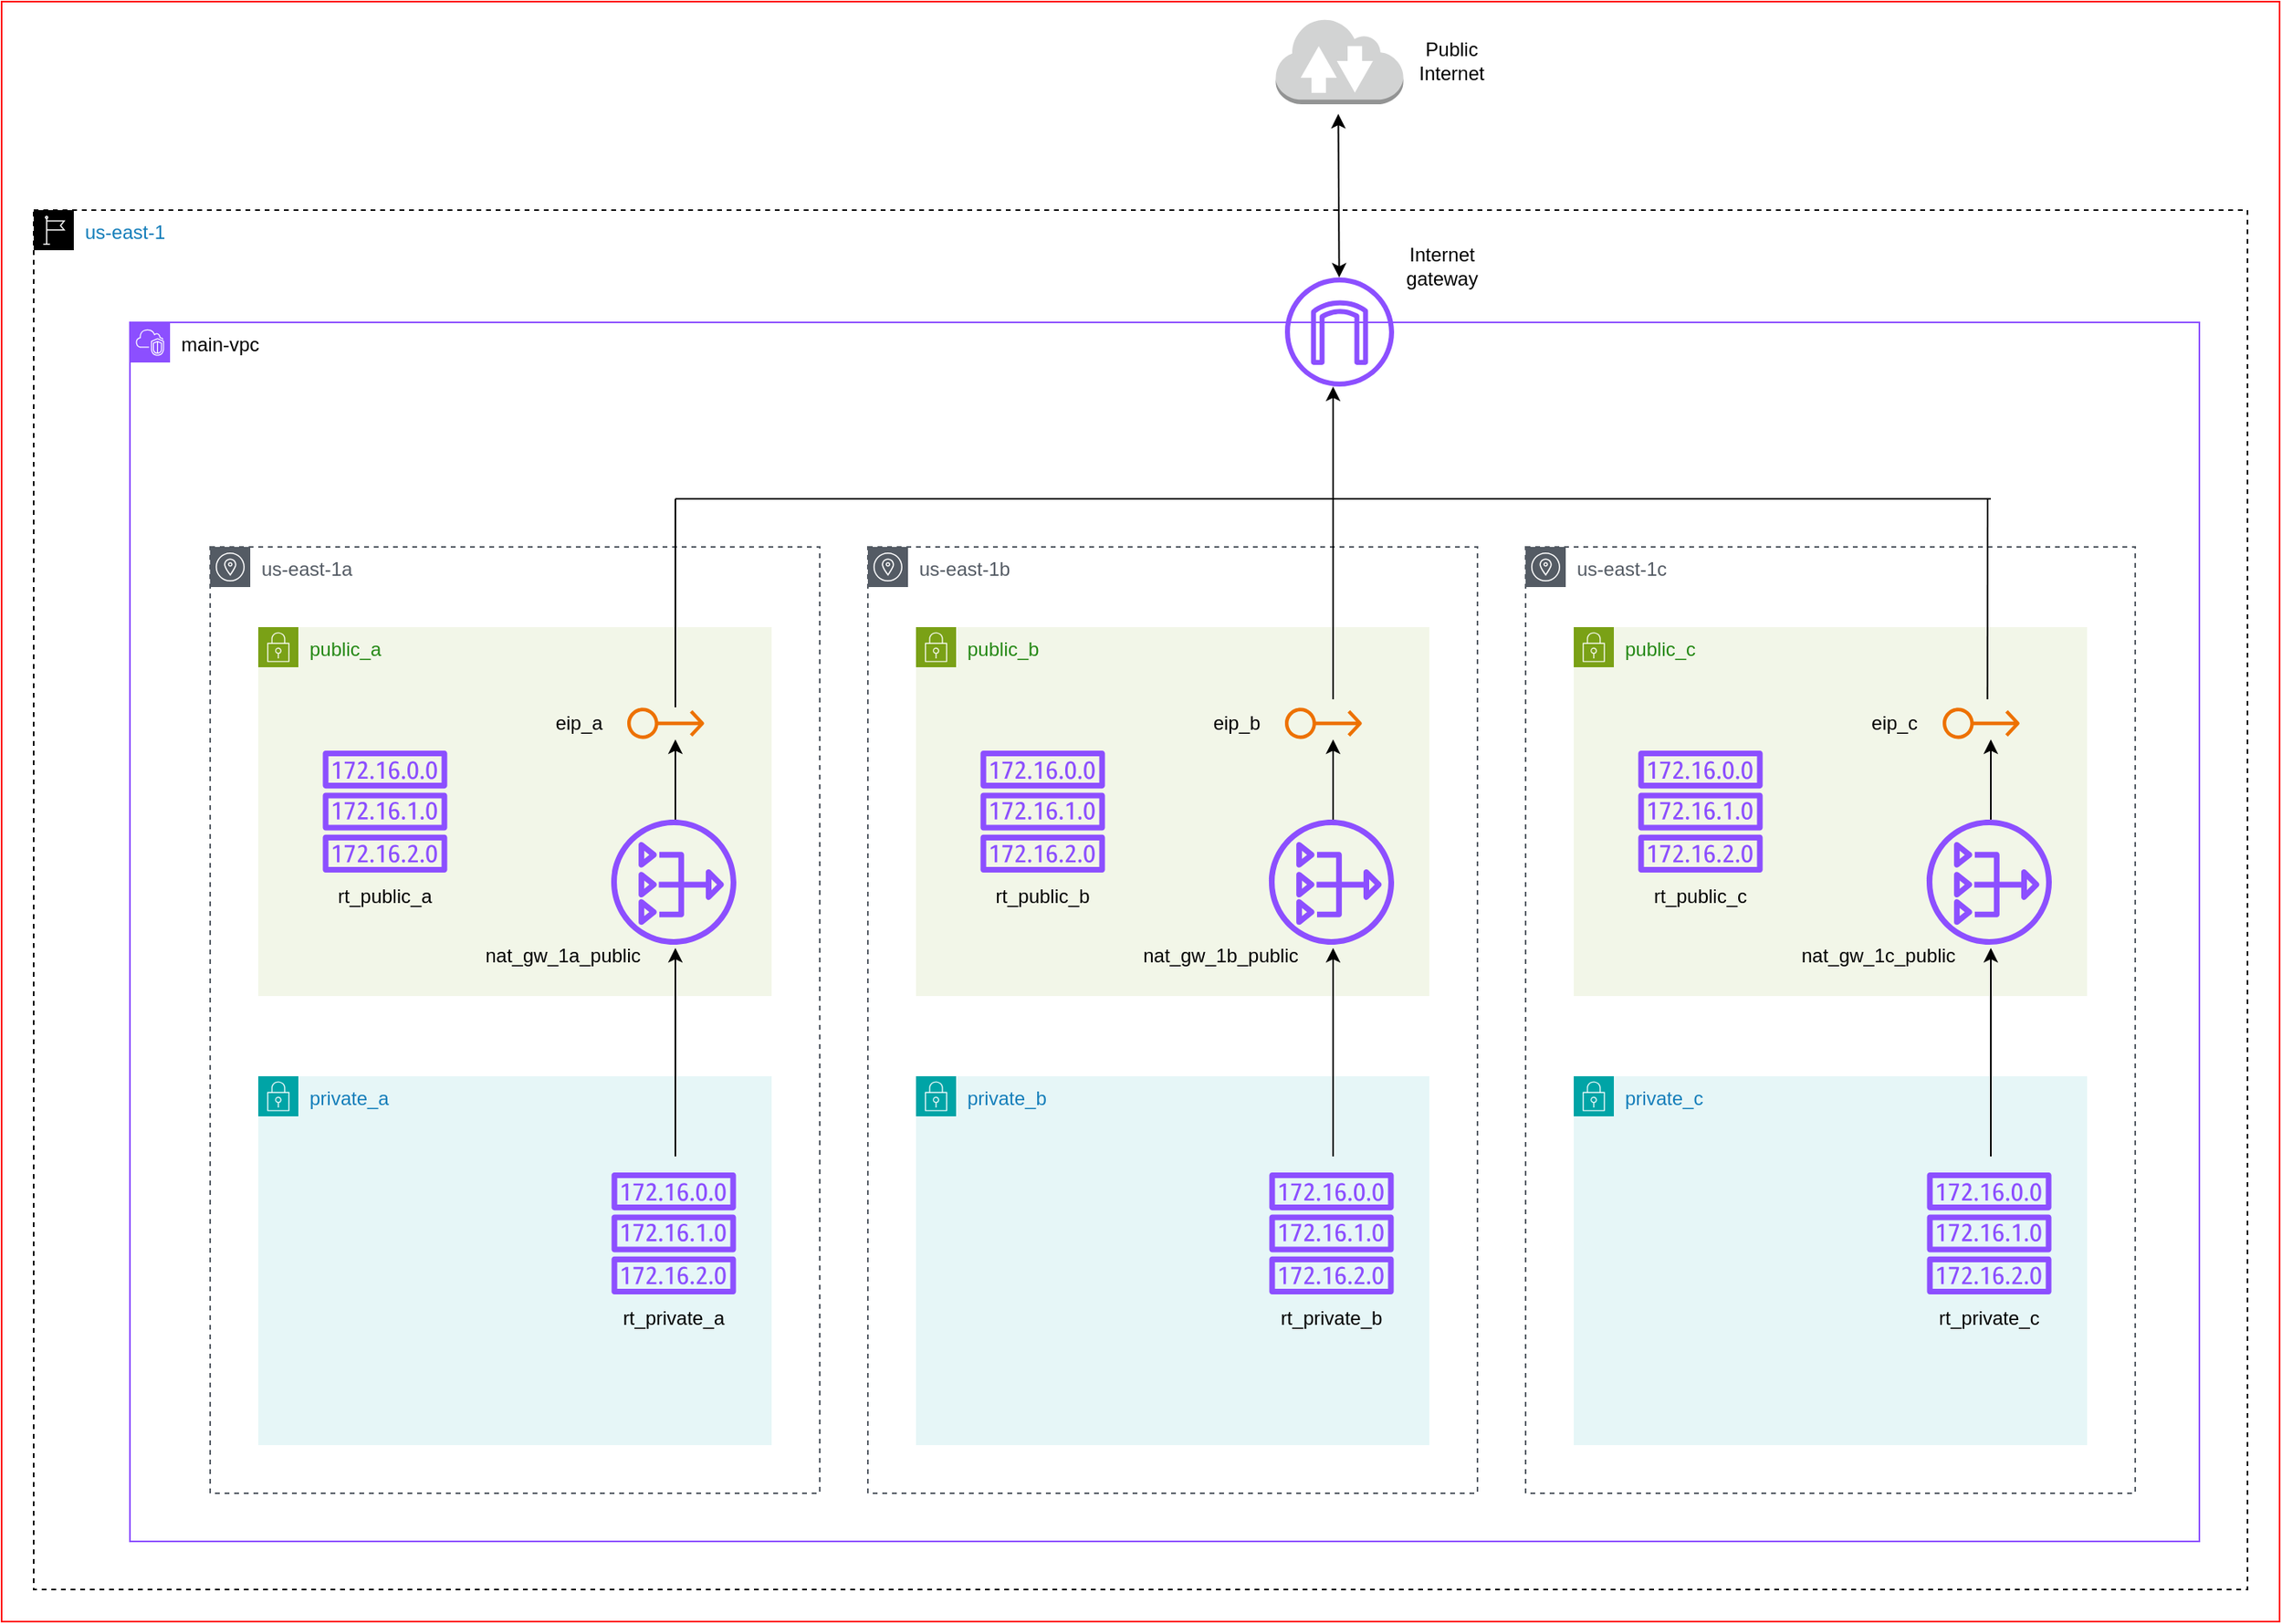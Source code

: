 <mxfile version="26.0.2">
  <diagram name="Page-1" id="GUZWcVjmx146-lCtSMem">
    <mxGraphModel dx="2294" dy="1933" grid="1" gridSize="10" guides="1" tooltips="1" connect="1" arrows="1" fold="1" page="1" pageScale="1" pageWidth="850" pageHeight="1100" math="0" shadow="0">
      <root>
        <mxCell id="0" />
        <mxCell id="1" parent="0" />
        <mxCell id="rd4bBnqbvGdaPlypdURc-7" value="us-east-1" style="points=[[0,0],[0.25,0],[0.5,0],[0.75,0],[1,0],[1,0.25],[1,0.5],[1,0.75],[1,1],[0.75,1],[0.5,1],[0.25,1],[0,1],[0,0.75],[0,0.5],[0,0.25]];outlineConnect=0;gradientColor=none;html=1;whiteSpace=wrap;fontSize=12;fontStyle=0;container=1;pointerEvents=0;collapsible=0;recursiveResize=0;shape=mxgraph.aws4.group;grIcon=mxgraph.aws4.group_region;strokeColor=default;fillColor=none;verticalAlign=top;align=left;spacingLeft=30;fontColor=#147EBA;dashed=1;" vertex="1" parent="1">
          <mxGeometry x="-130" y="40" width="1380" height="860" as="geometry" />
        </mxCell>
        <mxCell id="rd4bBnqbvGdaPlypdURc-8" value="&lt;font style=&quot;color: rgb(0, 0, 0);&quot;&gt;main-vpc&lt;/font&gt;" style="points=[[0,0],[0.25,0],[0.5,0],[0.75,0],[1,0],[1,0.25],[1,0.5],[1,0.75],[1,1],[0.75,1],[0.5,1],[0.25,1],[0,1],[0,0.75],[0,0.5],[0,0.25]];outlineConnect=0;gradientColor=none;html=1;whiteSpace=wrap;fontSize=12;fontStyle=0;container=1;pointerEvents=0;collapsible=0;recursiveResize=0;shape=mxgraph.aws4.group;grIcon=mxgraph.aws4.group_vpc2;strokeColor=#8C4FFF;fillColor=none;verticalAlign=top;align=left;spacingLeft=30;fontColor=#AAB7B8;dashed=0;" vertex="1" parent="1">
          <mxGeometry x="-70" y="110" width="1290" height="760" as="geometry" />
        </mxCell>
        <mxCell id="rd4bBnqbvGdaPlypdURc-18" value="" style="group" vertex="1" connectable="0" parent="1">
          <mxGeometry x="-20" y="250" width="380" height="590" as="geometry" />
        </mxCell>
        <mxCell id="rd4bBnqbvGdaPlypdURc-4" value="private_a" style="points=[[0,0],[0.25,0],[0.5,0],[0.75,0],[1,0],[1,0.25],[1,0.5],[1,0.75],[1,1],[0.75,1],[0.5,1],[0.25,1],[0,1],[0,0.75],[0,0.5],[0,0.25]];outlineConnect=0;gradientColor=none;html=1;whiteSpace=wrap;fontSize=12;fontStyle=0;container=1;pointerEvents=0;collapsible=0;recursiveResize=0;shape=mxgraph.aws4.group;grIcon=mxgraph.aws4.group_security_group;grStroke=0;strokeColor=#00A4A6;fillColor=#E6F6F7;verticalAlign=top;align=left;spacingLeft=30;fontColor=#147EBA;dashed=0;" vertex="1" parent="rd4bBnqbvGdaPlypdURc-18">
          <mxGeometry x="30" y="330" width="320" height="230" as="geometry" />
        </mxCell>
        <mxCell id="rd4bBnqbvGdaPlypdURc-13" value="" style="sketch=0;outlineConnect=0;fontColor=#232F3E;gradientColor=none;fillColor=#8C4FFF;strokeColor=none;dashed=0;verticalLabelPosition=bottom;verticalAlign=top;align=center;html=1;fontSize=12;fontStyle=0;aspect=fixed;pointerEvents=1;shape=mxgraph.aws4.route_table;" vertex="1" parent="rd4bBnqbvGdaPlypdURc-4">
          <mxGeometry x="220" y="60" width="78" height="76" as="geometry" />
        </mxCell>
        <mxCell id="rd4bBnqbvGdaPlypdURc-11" value="rt_private_a" style="text;strokeColor=none;align=center;fillColor=none;html=1;verticalAlign=middle;whiteSpace=wrap;rounded=0;" vertex="1" parent="rd4bBnqbvGdaPlypdURc-4">
          <mxGeometry x="229" y="136" width="60" height="30" as="geometry" />
        </mxCell>
        <mxCell id="rd4bBnqbvGdaPlypdURc-5" value="public_a" style="points=[[0,0],[0.25,0],[0.5,0],[0.75,0],[1,0],[1,0.25],[1,0.5],[1,0.75],[1,1],[0.75,1],[0.5,1],[0.25,1],[0,1],[0,0.75],[0,0.5],[0,0.25]];outlineConnect=0;gradientColor=none;html=1;whiteSpace=wrap;fontSize=12;fontStyle=0;container=1;pointerEvents=0;collapsible=0;recursiveResize=0;shape=mxgraph.aws4.group;grIcon=mxgraph.aws4.group_security_group;grStroke=0;strokeColor=#7AA116;fillColor=#F2F6E8;verticalAlign=top;align=left;spacingLeft=30;fontColor=#248814;dashed=0;" vertex="1" parent="rd4bBnqbvGdaPlypdURc-18">
          <mxGeometry x="30" y="50" width="320" height="230" as="geometry" />
        </mxCell>
        <mxCell id="rd4bBnqbvGdaPlypdURc-1" value="" style="sketch=0;outlineConnect=0;fontColor=#232F3E;gradientColor=none;fillColor=#ED7100;strokeColor=none;dashed=0;verticalLabelPosition=bottom;verticalAlign=top;align=center;html=1;fontSize=12;fontStyle=0;aspect=fixed;pointerEvents=1;shape=mxgraph.aws4.elastic_ip_address;" vertex="1" parent="rd4bBnqbvGdaPlypdURc-5">
          <mxGeometry x="230" y="50" width="48" height="20" as="geometry" />
        </mxCell>
        <mxCell id="rd4bBnqbvGdaPlypdURc-9" value="eip_a" style="text;strokeColor=none;align=center;fillColor=none;html=1;verticalAlign=middle;whiteSpace=wrap;rounded=0;" vertex="1" parent="rd4bBnqbvGdaPlypdURc-5">
          <mxGeometry x="170" y="45" width="60" height="30" as="geometry" />
        </mxCell>
        <mxCell id="rd4bBnqbvGdaPlypdURc-2" value="" style="sketch=0;outlineConnect=0;fontColor=#232F3E;gradientColor=none;fillColor=#8C4FFF;strokeColor=none;dashed=0;verticalLabelPosition=bottom;verticalAlign=top;align=center;html=1;fontSize=12;fontStyle=0;aspect=fixed;pointerEvents=1;shape=mxgraph.aws4.nat_gateway;" vertex="1" parent="rd4bBnqbvGdaPlypdURc-5">
          <mxGeometry x="220" y="120" width="78" height="78" as="geometry" />
        </mxCell>
        <mxCell id="rd4bBnqbvGdaPlypdURc-10" value="nat_gw_1a_public" style="text;strokeColor=none;align=center;fillColor=none;html=1;verticalAlign=middle;whiteSpace=wrap;rounded=0;" vertex="1" parent="rd4bBnqbvGdaPlypdURc-5">
          <mxGeometry x="160" y="190" width="60" height="30" as="geometry" />
        </mxCell>
        <mxCell id="rd4bBnqbvGdaPlypdURc-3" value="" style="sketch=0;outlineConnect=0;fontColor=#232F3E;gradientColor=none;fillColor=#8C4FFF;strokeColor=none;dashed=0;verticalLabelPosition=bottom;verticalAlign=top;align=center;html=1;fontSize=12;fontStyle=0;aspect=fixed;pointerEvents=1;shape=mxgraph.aws4.route_table;" vertex="1" parent="rd4bBnqbvGdaPlypdURc-5">
          <mxGeometry x="40" y="77" width="78" height="76" as="geometry" />
        </mxCell>
        <mxCell id="rd4bBnqbvGdaPlypdURc-12" value="rt_public_a" style="text;strokeColor=none;align=center;fillColor=none;html=1;verticalAlign=middle;whiteSpace=wrap;rounded=0;" vertex="1" parent="rd4bBnqbvGdaPlypdURc-5">
          <mxGeometry x="49" y="153" width="60" height="30" as="geometry" />
        </mxCell>
        <mxCell id="rd4bBnqbvGdaPlypdURc-17" value="" style="endArrow=classic;html=1;rounded=0;" edge="1" parent="rd4bBnqbvGdaPlypdURc-5">
          <mxGeometry width="50" height="50" relative="1" as="geometry">
            <mxPoint x="260" y="120" as="sourcePoint" />
            <mxPoint x="260" y="70" as="targetPoint" />
          </mxGeometry>
        </mxCell>
        <mxCell id="rd4bBnqbvGdaPlypdURc-6" value="us-east-1a" style="sketch=0;outlineConnect=0;gradientColor=none;html=1;whiteSpace=wrap;fontSize=12;fontStyle=0;shape=mxgraph.aws4.group;grIcon=mxgraph.aws4.group_availability_zone;strokeColor=#545B64;fillColor=none;verticalAlign=top;align=left;spacingLeft=30;fontColor=#545B64;dashed=1;" vertex="1" parent="rd4bBnqbvGdaPlypdURc-18">
          <mxGeometry width="380" height="590" as="geometry" />
        </mxCell>
        <mxCell id="rd4bBnqbvGdaPlypdURc-14" value="" style="endArrow=classic;html=1;rounded=0;" edge="1" parent="rd4bBnqbvGdaPlypdURc-18">
          <mxGeometry width="50" height="50" relative="1" as="geometry">
            <mxPoint x="290" y="380" as="sourcePoint" />
            <mxPoint x="290" y="250" as="targetPoint" />
          </mxGeometry>
        </mxCell>
        <mxCell id="rd4bBnqbvGdaPlypdURc-47" value="" style="group" vertex="1" connectable="0" parent="1">
          <mxGeometry x="390" y="250" width="380" height="590" as="geometry" />
        </mxCell>
        <mxCell id="rd4bBnqbvGdaPlypdURc-20" value="private_b" style="points=[[0,0],[0.25,0],[0.5,0],[0.75,0],[1,0],[1,0.25],[1,0.5],[1,0.75],[1,1],[0.75,1],[0.5,1],[0.25,1],[0,1],[0,0.75],[0,0.5],[0,0.25]];outlineConnect=0;gradientColor=none;html=1;whiteSpace=wrap;fontSize=12;fontStyle=0;container=0;pointerEvents=0;collapsible=0;recursiveResize=0;shape=mxgraph.aws4.group;grIcon=mxgraph.aws4.group_security_group;grStroke=0;strokeColor=#00A4A6;fillColor=#E6F6F7;verticalAlign=top;align=left;spacingLeft=30;fontColor=#147EBA;dashed=0;" vertex="1" parent="rd4bBnqbvGdaPlypdURc-47">
          <mxGeometry x="30" y="330" width="320" height="230" as="geometry" />
        </mxCell>
        <mxCell id="rd4bBnqbvGdaPlypdURc-23" value="public_b" style="points=[[0,0],[0.25,0],[0.5,0],[0.75,0],[1,0],[1,0.25],[1,0.5],[1,0.75],[1,1],[0.75,1],[0.5,1],[0.25,1],[0,1],[0,0.75],[0,0.5],[0,0.25]];outlineConnect=0;gradientColor=none;html=1;whiteSpace=wrap;fontSize=12;fontStyle=0;container=0;pointerEvents=0;collapsible=0;recursiveResize=0;shape=mxgraph.aws4.group;grIcon=mxgraph.aws4.group_security_group;grStroke=0;strokeColor=#7AA116;fillColor=#F2F6E8;verticalAlign=top;align=left;spacingLeft=30;fontColor=#248814;dashed=0;" vertex="1" parent="rd4bBnqbvGdaPlypdURc-47">
          <mxGeometry x="30" y="50" width="320" height="230" as="geometry" />
        </mxCell>
        <mxCell id="rd4bBnqbvGdaPlypdURc-31" value="us-east-1b" style="sketch=0;outlineConnect=0;gradientColor=none;html=1;whiteSpace=wrap;fontSize=12;fontStyle=0;shape=mxgraph.aws4.group;grIcon=mxgraph.aws4.group_availability_zone;strokeColor=#545B64;fillColor=none;verticalAlign=top;align=left;spacingLeft=30;fontColor=#545B64;dashed=1;container=0;" vertex="1" parent="rd4bBnqbvGdaPlypdURc-47">
          <mxGeometry width="380" height="590" as="geometry" />
        </mxCell>
        <mxCell id="rd4bBnqbvGdaPlypdURc-32" value="" style="endArrow=classic;html=1;rounded=0;" edge="1" parent="rd4bBnqbvGdaPlypdURc-47">
          <mxGeometry width="50" height="50" relative="1" as="geometry">
            <mxPoint x="290" y="380" as="sourcePoint" />
            <mxPoint x="290" y="250" as="targetPoint" />
          </mxGeometry>
        </mxCell>
        <mxCell id="rd4bBnqbvGdaPlypdURc-21" value="" style="sketch=0;outlineConnect=0;fontColor=#232F3E;gradientColor=none;fillColor=#8C4FFF;strokeColor=none;dashed=0;verticalLabelPosition=bottom;verticalAlign=top;align=center;html=1;fontSize=12;fontStyle=0;aspect=fixed;pointerEvents=1;shape=mxgraph.aws4.route_table;container=0;" vertex="1" parent="rd4bBnqbvGdaPlypdURc-47">
          <mxGeometry x="250" y="390" width="78" height="76" as="geometry" />
        </mxCell>
        <mxCell id="rd4bBnqbvGdaPlypdURc-22" value="rt_private_b" style="text;strokeColor=none;align=center;fillColor=none;html=1;verticalAlign=middle;whiteSpace=wrap;rounded=0;container=0;" vertex="1" parent="rd4bBnqbvGdaPlypdURc-47">
          <mxGeometry x="259" y="466" width="60" height="30" as="geometry" />
        </mxCell>
        <mxCell id="rd4bBnqbvGdaPlypdURc-24" value="" style="sketch=0;outlineConnect=0;fontColor=#232F3E;gradientColor=none;fillColor=#ED7100;strokeColor=none;dashed=0;verticalLabelPosition=bottom;verticalAlign=top;align=center;html=1;fontSize=12;fontStyle=0;aspect=fixed;pointerEvents=1;shape=mxgraph.aws4.elastic_ip_address;container=0;" vertex="1" parent="rd4bBnqbvGdaPlypdURc-47">
          <mxGeometry x="260" y="100" width="48" height="20" as="geometry" />
        </mxCell>
        <mxCell id="rd4bBnqbvGdaPlypdURc-25" value="eip_b" style="text;strokeColor=none;align=center;fillColor=none;html=1;verticalAlign=middle;whiteSpace=wrap;rounded=0;container=0;" vertex="1" parent="rd4bBnqbvGdaPlypdURc-47">
          <mxGeometry x="200" y="95" width="60" height="30" as="geometry" />
        </mxCell>
        <mxCell id="rd4bBnqbvGdaPlypdURc-26" value="" style="sketch=0;outlineConnect=0;fontColor=#232F3E;gradientColor=none;fillColor=#8C4FFF;strokeColor=none;dashed=0;verticalLabelPosition=bottom;verticalAlign=top;align=center;html=1;fontSize=12;fontStyle=0;aspect=fixed;pointerEvents=1;shape=mxgraph.aws4.nat_gateway;container=0;" vertex="1" parent="rd4bBnqbvGdaPlypdURc-47">
          <mxGeometry x="250" y="170" width="78" height="78" as="geometry" />
        </mxCell>
        <mxCell id="rd4bBnqbvGdaPlypdURc-27" value="nat_gw_1b_public" style="text;strokeColor=none;align=center;fillColor=none;html=1;verticalAlign=middle;whiteSpace=wrap;rounded=0;container=0;" vertex="1" parent="rd4bBnqbvGdaPlypdURc-47">
          <mxGeometry x="190" y="240" width="60" height="30" as="geometry" />
        </mxCell>
        <mxCell id="rd4bBnqbvGdaPlypdURc-28" value="" style="sketch=0;outlineConnect=0;fontColor=#232F3E;gradientColor=none;fillColor=#8C4FFF;strokeColor=none;dashed=0;verticalLabelPosition=bottom;verticalAlign=top;align=center;html=1;fontSize=12;fontStyle=0;aspect=fixed;pointerEvents=1;shape=mxgraph.aws4.route_table;container=0;" vertex="1" parent="rd4bBnqbvGdaPlypdURc-47">
          <mxGeometry x="70" y="127" width="78" height="76" as="geometry" />
        </mxCell>
        <mxCell id="rd4bBnqbvGdaPlypdURc-29" value="rt_public_b" style="text;strokeColor=none;align=center;fillColor=none;html=1;verticalAlign=middle;whiteSpace=wrap;rounded=0;container=0;" vertex="1" parent="rd4bBnqbvGdaPlypdURc-47">
          <mxGeometry x="79" y="203" width="60" height="30" as="geometry" />
        </mxCell>
        <mxCell id="rd4bBnqbvGdaPlypdURc-30" value="" style="endArrow=classic;html=1;rounded=0;" edge="1" parent="rd4bBnqbvGdaPlypdURc-47">
          <mxGeometry width="50" height="50" relative="1" as="geometry">
            <mxPoint x="290" y="170" as="sourcePoint" />
            <mxPoint x="290" y="120" as="targetPoint" />
          </mxGeometry>
        </mxCell>
        <mxCell id="rd4bBnqbvGdaPlypdURc-53" value="" style="endArrow=none;html=1;rounded=0;" edge="1" parent="rd4bBnqbvGdaPlypdURc-47">
          <mxGeometry width="50" height="50" relative="1" as="geometry">
            <mxPoint x="290" y="95" as="sourcePoint" />
            <mxPoint x="290" y="-30" as="targetPoint" />
          </mxGeometry>
        </mxCell>
        <mxCell id="rd4bBnqbvGdaPlypdURc-48" value="" style="group" vertex="1" connectable="0" parent="1">
          <mxGeometry x="800" y="250" width="380" height="590" as="geometry" />
        </mxCell>
        <mxCell id="rd4bBnqbvGdaPlypdURc-34" value="private_c" style="points=[[0,0],[0.25,0],[0.5,0],[0.75,0],[1,0],[1,0.25],[1,0.5],[1,0.75],[1,1],[0.75,1],[0.5,1],[0.25,1],[0,1],[0,0.75],[0,0.5],[0,0.25]];outlineConnect=0;gradientColor=none;html=1;whiteSpace=wrap;fontSize=12;fontStyle=0;container=0;pointerEvents=0;collapsible=0;recursiveResize=0;shape=mxgraph.aws4.group;grIcon=mxgraph.aws4.group_security_group;grStroke=0;strokeColor=#00A4A6;fillColor=#E6F6F7;verticalAlign=top;align=left;spacingLeft=30;fontColor=#147EBA;dashed=0;" vertex="1" parent="rd4bBnqbvGdaPlypdURc-48">
          <mxGeometry x="30" y="330" width="320" height="230" as="geometry" />
        </mxCell>
        <mxCell id="rd4bBnqbvGdaPlypdURc-37" value="public_c" style="points=[[0,0],[0.25,0],[0.5,0],[0.75,0],[1,0],[1,0.25],[1,0.5],[1,0.75],[1,1],[0.75,1],[0.5,1],[0.25,1],[0,1],[0,0.75],[0,0.5],[0,0.25]];outlineConnect=0;gradientColor=none;html=1;whiteSpace=wrap;fontSize=12;fontStyle=0;container=0;pointerEvents=0;collapsible=0;recursiveResize=0;shape=mxgraph.aws4.group;grIcon=mxgraph.aws4.group_security_group;grStroke=0;strokeColor=#7AA116;fillColor=#F2F6E8;verticalAlign=top;align=left;spacingLeft=30;fontColor=#248814;dashed=0;" vertex="1" parent="rd4bBnqbvGdaPlypdURc-48">
          <mxGeometry x="30" y="50" width="320" height="230" as="geometry" />
        </mxCell>
        <mxCell id="rd4bBnqbvGdaPlypdURc-45" value="us-east-1c" style="sketch=0;outlineConnect=0;gradientColor=none;html=1;whiteSpace=wrap;fontSize=12;fontStyle=0;shape=mxgraph.aws4.group;grIcon=mxgraph.aws4.group_availability_zone;strokeColor=#545B64;fillColor=none;verticalAlign=top;align=left;spacingLeft=30;fontColor=#545B64;dashed=1;container=0;" vertex="1" parent="rd4bBnqbvGdaPlypdURc-48">
          <mxGeometry width="380" height="590" as="geometry" />
        </mxCell>
        <mxCell id="rd4bBnqbvGdaPlypdURc-46" value="" style="endArrow=classic;html=1;rounded=0;" edge="1" parent="rd4bBnqbvGdaPlypdURc-48">
          <mxGeometry width="50" height="50" relative="1" as="geometry">
            <mxPoint x="290" y="380" as="sourcePoint" />
            <mxPoint x="290" y="250" as="targetPoint" />
          </mxGeometry>
        </mxCell>
        <mxCell id="rd4bBnqbvGdaPlypdURc-35" value="" style="sketch=0;outlineConnect=0;fontColor=#232F3E;gradientColor=none;fillColor=#8C4FFF;strokeColor=none;dashed=0;verticalLabelPosition=bottom;verticalAlign=top;align=center;html=1;fontSize=12;fontStyle=0;aspect=fixed;pointerEvents=1;shape=mxgraph.aws4.route_table;container=0;" vertex="1" parent="rd4bBnqbvGdaPlypdURc-48">
          <mxGeometry x="250" y="390" width="78" height="76" as="geometry" />
        </mxCell>
        <mxCell id="rd4bBnqbvGdaPlypdURc-36" value="rt_private_c" style="text;strokeColor=none;align=center;fillColor=none;html=1;verticalAlign=middle;whiteSpace=wrap;rounded=0;container=0;" vertex="1" parent="rd4bBnqbvGdaPlypdURc-48">
          <mxGeometry x="259" y="466" width="60" height="30" as="geometry" />
        </mxCell>
        <mxCell id="rd4bBnqbvGdaPlypdURc-38" value="" style="sketch=0;outlineConnect=0;fontColor=#232F3E;gradientColor=none;fillColor=#ED7100;strokeColor=none;dashed=0;verticalLabelPosition=bottom;verticalAlign=top;align=center;html=1;fontSize=12;fontStyle=0;aspect=fixed;pointerEvents=1;shape=mxgraph.aws4.elastic_ip_address;container=0;" vertex="1" parent="rd4bBnqbvGdaPlypdURc-48">
          <mxGeometry x="260" y="100" width="48" height="20" as="geometry" />
        </mxCell>
        <mxCell id="rd4bBnqbvGdaPlypdURc-39" value="eip_c" style="text;strokeColor=none;align=center;fillColor=none;html=1;verticalAlign=middle;whiteSpace=wrap;rounded=0;container=0;" vertex="1" parent="rd4bBnqbvGdaPlypdURc-48">
          <mxGeometry x="200" y="95" width="60" height="30" as="geometry" />
        </mxCell>
        <mxCell id="rd4bBnqbvGdaPlypdURc-40" value="" style="sketch=0;outlineConnect=0;fontColor=#232F3E;gradientColor=none;fillColor=#8C4FFF;strokeColor=none;dashed=0;verticalLabelPosition=bottom;verticalAlign=top;align=center;html=1;fontSize=12;fontStyle=0;aspect=fixed;pointerEvents=1;shape=mxgraph.aws4.nat_gateway;container=0;" vertex="1" parent="rd4bBnqbvGdaPlypdURc-48">
          <mxGeometry x="250" y="170" width="78" height="78" as="geometry" />
        </mxCell>
        <mxCell id="rd4bBnqbvGdaPlypdURc-41" value="nat_gw_1c_public" style="text;strokeColor=none;align=center;fillColor=none;html=1;verticalAlign=middle;whiteSpace=wrap;rounded=0;container=0;" vertex="1" parent="rd4bBnqbvGdaPlypdURc-48">
          <mxGeometry x="190" y="240" width="60" height="30" as="geometry" />
        </mxCell>
        <mxCell id="rd4bBnqbvGdaPlypdURc-42" value="" style="sketch=0;outlineConnect=0;fontColor=#232F3E;gradientColor=none;fillColor=#8C4FFF;strokeColor=none;dashed=0;verticalLabelPosition=bottom;verticalAlign=top;align=center;html=1;fontSize=12;fontStyle=0;aspect=fixed;pointerEvents=1;shape=mxgraph.aws4.route_table;container=0;" vertex="1" parent="rd4bBnqbvGdaPlypdURc-48">
          <mxGeometry x="70" y="127" width="78" height="76" as="geometry" />
        </mxCell>
        <mxCell id="rd4bBnqbvGdaPlypdURc-43" value="rt_public_c" style="text;strokeColor=none;align=center;fillColor=none;html=1;verticalAlign=middle;whiteSpace=wrap;rounded=0;container=0;" vertex="1" parent="rd4bBnqbvGdaPlypdURc-48">
          <mxGeometry x="79" y="203" width="60" height="30" as="geometry" />
        </mxCell>
        <mxCell id="rd4bBnqbvGdaPlypdURc-44" value="" style="endArrow=classic;html=1;rounded=0;" edge="1" parent="rd4bBnqbvGdaPlypdURc-48">
          <mxGeometry width="50" height="50" relative="1" as="geometry">
            <mxPoint x="290" y="170" as="sourcePoint" />
            <mxPoint x="290" y="120" as="targetPoint" />
          </mxGeometry>
        </mxCell>
        <mxCell id="rd4bBnqbvGdaPlypdURc-54" value="" style="endArrow=none;html=1;rounded=0;" edge="1" parent="rd4bBnqbvGdaPlypdURc-48">
          <mxGeometry width="50" height="50" relative="1" as="geometry">
            <mxPoint x="287.89" y="95" as="sourcePoint" />
            <mxPoint x="288" y="-30" as="targetPoint" />
          </mxGeometry>
        </mxCell>
        <mxCell id="rd4bBnqbvGdaPlypdURc-49" value="" style="sketch=0;outlineConnect=0;fontColor=#232F3E;gradientColor=none;fillColor=#8C4FFF;strokeColor=none;dashed=0;verticalLabelPosition=bottom;verticalAlign=top;align=center;html=1;fontSize=12;fontStyle=0;aspect=fixed;pointerEvents=1;shape=mxgraph.aws4.internet_gateway;fillStyle=auto;" vertex="1" parent="1">
          <mxGeometry x="650" y="82" width="68" height="68" as="geometry" />
        </mxCell>
        <mxCell id="rd4bBnqbvGdaPlypdURc-50" value="Internet gateway" style="text;strokeColor=none;align=center;fillColor=none;html=1;verticalAlign=middle;whiteSpace=wrap;rounded=0;" vertex="1" parent="1">
          <mxGeometry x="718" y="60" width="60" height="30" as="geometry" />
        </mxCell>
        <mxCell id="rd4bBnqbvGdaPlypdURc-52" value="" style="endArrow=none;html=1;rounded=0;" edge="1" parent="1">
          <mxGeometry width="50" height="50" relative="1" as="geometry">
            <mxPoint x="270" y="350" as="sourcePoint" />
            <mxPoint x="270" y="220" as="targetPoint" />
          </mxGeometry>
        </mxCell>
        <mxCell id="rd4bBnqbvGdaPlypdURc-55" value="" style="endArrow=none;html=1;rounded=0;" edge="1" parent="1">
          <mxGeometry width="50" height="50" relative="1" as="geometry">
            <mxPoint x="1090" y="220" as="sourcePoint" />
            <mxPoint x="270" y="220" as="targetPoint" />
          </mxGeometry>
        </mxCell>
        <mxCell id="rd4bBnqbvGdaPlypdURc-56" value="" style="endArrow=classic;html=1;rounded=0;" edge="1" parent="1">
          <mxGeometry width="50" height="50" relative="1" as="geometry">
            <mxPoint x="680" y="239" as="sourcePoint" />
            <mxPoint x="680" y="150" as="targetPoint" />
          </mxGeometry>
        </mxCell>
        <mxCell id="rd4bBnqbvGdaPlypdURc-57" value="" style="endArrow=classic;html=1;rounded=0;startArrow=classic;startFill=1;" edge="1" parent="1" source="rd4bBnqbvGdaPlypdURc-49">
          <mxGeometry width="50" height="50" relative="1" as="geometry">
            <mxPoint x="683.23" y="69" as="sourcePoint" />
            <mxPoint x="683.23" y="-20" as="targetPoint" />
          </mxGeometry>
        </mxCell>
        <mxCell id="rd4bBnqbvGdaPlypdURc-58" value="" style="outlineConnect=0;dashed=0;verticalLabelPosition=bottom;verticalAlign=top;align=center;html=1;shape=mxgraph.aws3.internet_2;fillColor=#D2D3D3;gradientColor=none;" vertex="1" parent="1">
          <mxGeometry x="644.25" y="-80" width="79.5" height="54" as="geometry" />
        </mxCell>
        <mxCell id="rd4bBnqbvGdaPlypdURc-59" value="Public Internet" style="text;strokeColor=none;align=center;fillColor=none;html=1;verticalAlign=middle;whiteSpace=wrap;rounded=0;" vertex="1" parent="1">
          <mxGeometry x="723.75" y="-68" width="60" height="30" as="geometry" />
        </mxCell>
        <mxCell id="rd4bBnqbvGdaPlypdURc-60" value="" style="whiteSpace=wrap;html=1;fillColor=none;strokeColor=#FF0000;" vertex="1" parent="1">
          <mxGeometry x="-150" y="-90" width="1420" height="1010" as="geometry" />
        </mxCell>
      </root>
    </mxGraphModel>
  </diagram>
</mxfile>
